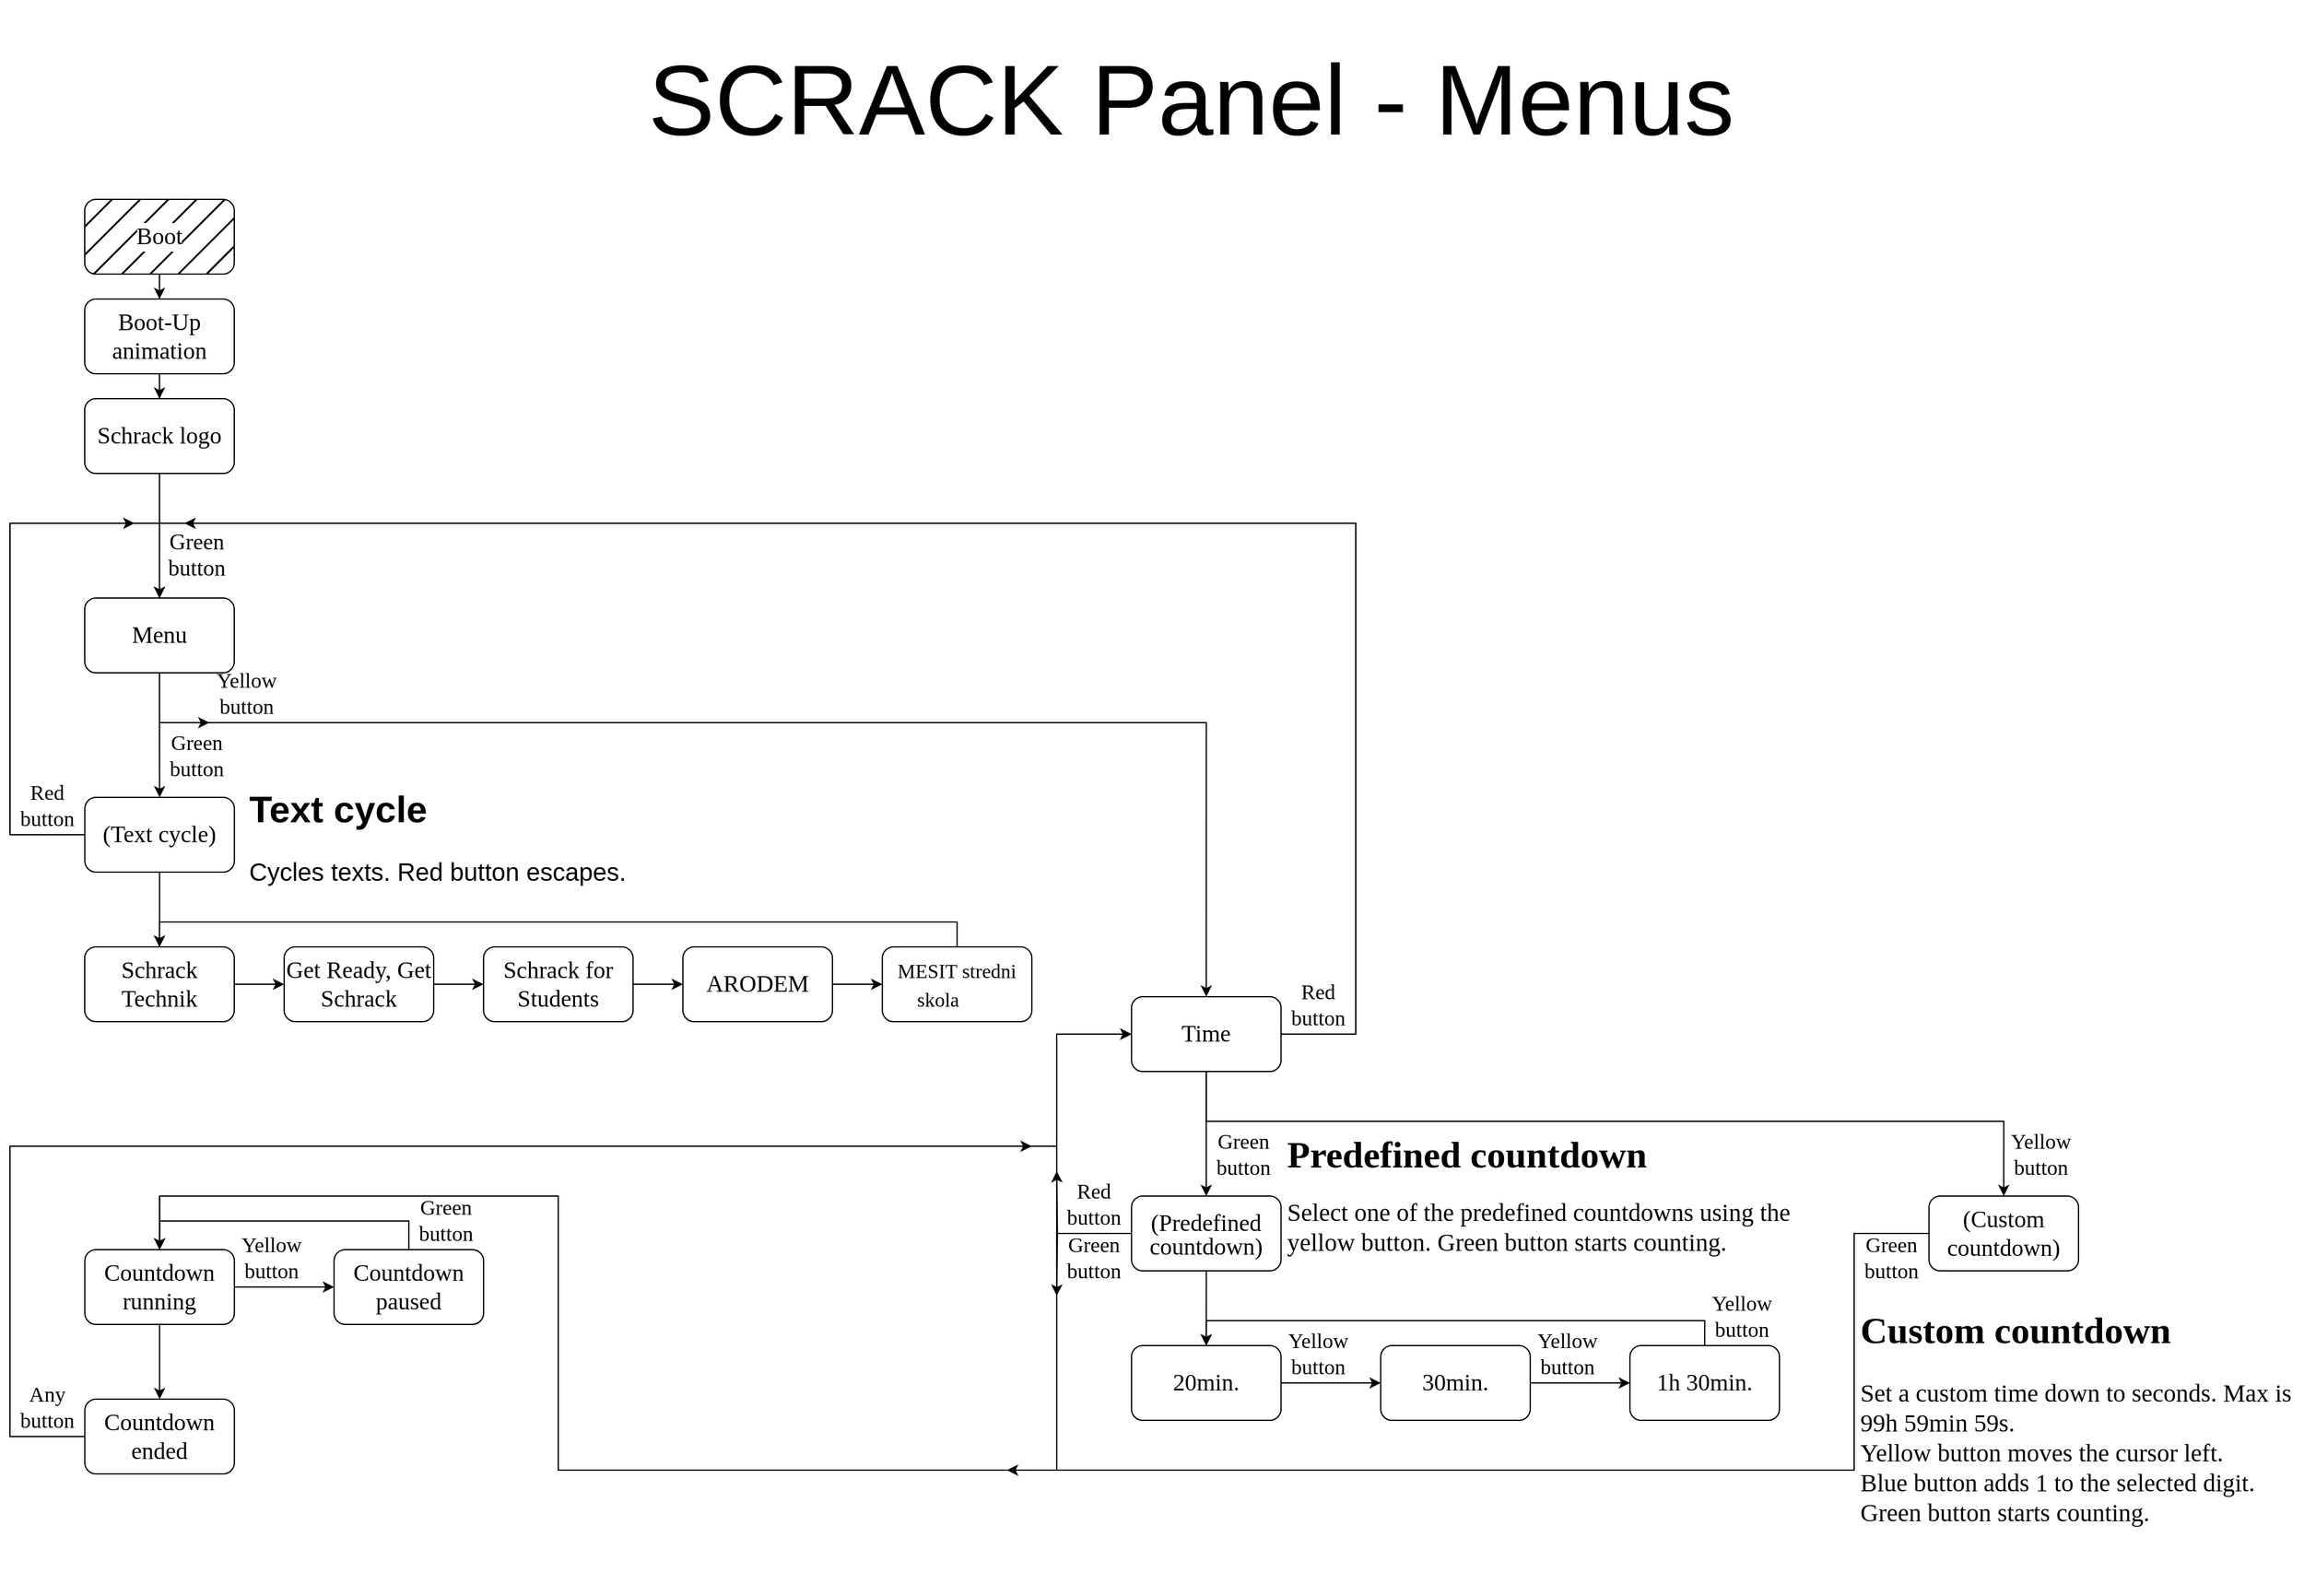 <mxfile version="24.7.8">
  <diagram name="Page-1" id="lZkYZWWbAsyIuiQFKM4K">
    <mxGraphModel dx="5791" dy="2756" grid="1" gridSize="10" guides="1" tooltips="1" connect="1" arrows="1" fold="1" page="1" pageScale="1" pageWidth="827" pageHeight="1169" math="0" shadow="0">
      <root>
        <mxCell id="0" />
        <mxCell id="1" parent="0" />
        <mxCell id="bQgNJdxP3mcHZ6mBozeN-73" style="edgeStyle=orthogonalEdgeStyle;rounded=0;orthogonalLoop=1;jettySize=auto;html=1;entryX=0.5;entryY=0;entryDx=0;entryDy=0;exitX=0;exitY=0.5;exitDx=0;exitDy=0;" edge="1" parent="1" source="bQgNJdxP3mcHZ6mBozeN-86" target="bQgNJdxP3mcHZ6mBozeN-100">
          <mxGeometry relative="1" as="geometry">
            <mxPoint x="-1849.2" y="489.84" as="sourcePoint" />
            <Array as="points">
              <mxPoint x="-2029.94" y="70" />
              <mxPoint x="-2029.94" y="-180" />
              <mxPoint x="-1909.94" y="-180" />
            </Array>
          </mxGeometry>
        </mxCell>
        <mxCell id="bQgNJdxP3mcHZ6mBozeN-74" style="edgeStyle=orthogonalEdgeStyle;rounded=0;orthogonalLoop=1;jettySize=auto;html=1;fontFamily=Consolas;" edge="1" parent="1" source="bQgNJdxP3mcHZ6mBozeN-75" target="bQgNJdxP3mcHZ6mBozeN-96">
          <mxGeometry relative="1" as="geometry" />
        </mxCell>
        <mxCell id="bQgNJdxP3mcHZ6mBozeN-75" value="&lt;font style=&quot;font-size: 19px;&quot;&gt;Boot&lt;/font&gt;" style="rounded=1;whiteSpace=wrap;html=1;fillColor=#000000;fontFamily=Consolas;glass=0;fillStyle=hatch;labelBackgroundColor=default;labelBorderColor=none;fontColor=default;fontSize=19;" vertex="1" parent="1">
          <mxGeometry x="-1970" y="-440" width="120" height="60" as="geometry" />
        </mxCell>
        <mxCell id="bQgNJdxP3mcHZ6mBozeN-76" style="edgeStyle=orthogonalEdgeStyle;rounded=0;orthogonalLoop=1;jettySize=auto;html=1;entryX=0.5;entryY=0;entryDx=0;entryDy=0;fontFamily=Consolas;" edge="1" parent="1" source="bQgNJdxP3mcHZ6mBozeN-77" target="bQgNJdxP3mcHZ6mBozeN-100">
          <mxGeometry relative="1" as="geometry">
            <Array as="points" />
          </mxGeometry>
        </mxCell>
        <mxCell id="bQgNJdxP3mcHZ6mBozeN-77" value="Schrack logo" style="rounded=1;whiteSpace=wrap;html=1;fontFamily=Consolas;strokeColor=default;align=center;verticalAlign=middle;fontSize=19;fontColor=default;fillColor=none;fillStyle=auto;gradientColor=none;gradientDirection=south;" vertex="1" parent="1">
          <mxGeometry x="-1970" y="-280" width="120" height="60" as="geometry" />
        </mxCell>
        <mxCell id="bQgNJdxP3mcHZ6mBozeN-78" style="edgeStyle=orthogonalEdgeStyle;rounded=0;orthogonalLoop=1;jettySize=auto;html=1;entryX=0.5;entryY=0;entryDx=0;entryDy=0;" edge="1" parent="1" source="bQgNJdxP3mcHZ6mBozeN-84" target="bQgNJdxP3mcHZ6mBozeN-121">
          <mxGeometry relative="1" as="geometry">
            <Array as="points">
              <mxPoint x="-1069.94" y="430" />
              <mxPoint x="-1069.94" y="430" />
            </Array>
          </mxGeometry>
        </mxCell>
        <mxCell id="bQgNJdxP3mcHZ6mBozeN-79" style="edgeStyle=orthogonalEdgeStyle;rounded=0;orthogonalLoop=1;jettySize=auto;html=1;entryX=0;entryY=0.5;entryDx=0;entryDy=0;" edge="1" parent="1" source="bQgNJdxP3mcHZ6mBozeN-84" target="bQgNJdxP3mcHZ6mBozeN-104">
          <mxGeometry relative="1" as="geometry">
            <Array as="points">
              <mxPoint x="-1189.94" y="390" />
              <mxPoint x="-1189.94" y="230" />
            </Array>
          </mxGeometry>
        </mxCell>
        <mxCell id="bQgNJdxP3mcHZ6mBozeN-80" style="edgeStyle=orthogonalEdgeStyle;rounded=0;orthogonalLoop=1;jettySize=auto;html=1;entryX=0.5;entryY=0;entryDx=0;entryDy=0;" edge="1" parent="1" source="bQgNJdxP3mcHZ6mBozeN-84" target="bQgNJdxP3mcHZ6mBozeN-134">
          <mxGeometry relative="1" as="geometry">
            <Array as="points">
              <mxPoint x="-1190" y="390" />
              <mxPoint x="-1190" y="580" />
              <mxPoint x="-1590" y="580" />
              <mxPoint x="-1590" y="360" />
              <mxPoint x="-1910" y="360" />
            </Array>
          </mxGeometry>
        </mxCell>
        <mxCell id="bQgNJdxP3mcHZ6mBozeN-81" style="edgeStyle=orthogonalEdgeStyle;rounded=0;orthogonalLoop=1;jettySize=auto;html=1;" edge="1" parent="1" source="bQgNJdxP3mcHZ6mBozeN-84">
          <mxGeometry relative="1" as="geometry">
            <mxPoint x="-1189.94" y="440" as="targetPoint" />
          </mxGeometry>
        </mxCell>
        <mxCell id="bQgNJdxP3mcHZ6mBozeN-82" style="edgeStyle=orthogonalEdgeStyle;rounded=0;orthogonalLoop=1;jettySize=auto;html=1;" edge="1" parent="1" source="bQgNJdxP3mcHZ6mBozeN-84">
          <mxGeometry relative="1" as="geometry">
            <mxPoint x="-1189.94" y="340" as="targetPoint" />
          </mxGeometry>
        </mxCell>
        <mxCell id="bQgNJdxP3mcHZ6mBozeN-83" style="edgeStyle=orthogonalEdgeStyle;rounded=0;orthogonalLoop=1;jettySize=auto;html=1;" edge="1" parent="1" source="bQgNJdxP3mcHZ6mBozeN-84">
          <mxGeometry relative="1" as="geometry">
            <mxPoint x="-1229.94" y="580" as="targetPoint" />
            <Array as="points">
              <mxPoint x="-1189.94" y="390" />
              <mxPoint x="-1189.94" y="580" />
            </Array>
          </mxGeometry>
        </mxCell>
        <mxCell id="bQgNJdxP3mcHZ6mBozeN-84" value="&lt;p style=&quot;line-height: 100%; font-size: 19px;&quot;&gt;(Predefined countdown)&lt;/p&gt;" style="rounded=1;whiteSpace=wrap;html=1;fontFamily=Consolas;fillStyle=auto;strokeColor=default;align=center;verticalAlign=middle;fontSize=19;fontColor=default;fillColor=none;gradientColor=none;gradientDirection=south;" vertex="1" parent="1">
          <mxGeometry x="-1129.94" y="360" width="120" height="60" as="geometry" />
        </mxCell>
        <mxCell id="bQgNJdxP3mcHZ6mBozeN-85" style="edgeStyle=orthogonalEdgeStyle;rounded=0;orthogonalLoop=1;jettySize=auto;html=1;" edge="1" parent="1" source="bQgNJdxP3mcHZ6mBozeN-86">
          <mxGeometry relative="1" as="geometry">
            <mxPoint x="-1930" y="-180" as="targetPoint" />
            <Array as="points">
              <mxPoint x="-2029.94" y="70" />
              <mxPoint x="-2029.94" y="-180" />
            </Array>
          </mxGeometry>
        </mxCell>
        <mxCell id="bQgNJdxP3mcHZ6mBozeN-86" value="(Text cycle)" style="rounded=1;whiteSpace=wrap;html=1;fontFamily=Consolas;strokeColor=default;align=center;verticalAlign=middle;fontSize=19;fontColor=default;fillColor=none;fillStyle=auto;gradientColor=none;gradientDirection=south;" vertex="1" parent="1">
          <mxGeometry x="-1969.91" y="40" width="120" height="60" as="geometry" />
        </mxCell>
        <mxCell id="bQgNJdxP3mcHZ6mBozeN-87" style="edgeStyle=orthogonalEdgeStyle;rounded=0;orthogonalLoop=1;jettySize=auto;html=1;entryX=0;entryY=0.5;entryDx=0;entryDy=0;" edge="1" parent="1" source="bQgNJdxP3mcHZ6mBozeN-88" target="bQgNJdxP3mcHZ6mBozeN-90">
          <mxGeometry relative="1" as="geometry" />
        </mxCell>
        <mxCell id="bQgNJdxP3mcHZ6mBozeN-88" value="&lt;div style=&quot;font-size: 19px;&quot;&gt;Schrack Technik&lt;/div&gt;" style="rounded=1;whiteSpace=wrap;html=1;fontFamily=Consolas;strokeColor=default;align=center;verticalAlign=middle;fontSize=19;fontColor=default;fillColor=none;fillStyle=auto;gradientColor=none;gradientDirection=south;" vertex="1" parent="1">
          <mxGeometry x="-1970" y="160" width="120" height="60" as="geometry" />
        </mxCell>
        <mxCell id="bQgNJdxP3mcHZ6mBozeN-89" style="edgeStyle=orthogonalEdgeStyle;rounded=0;orthogonalLoop=1;jettySize=auto;html=1;entryX=0;entryY=0.5;entryDx=0;entryDy=0;" edge="1" parent="1" source="bQgNJdxP3mcHZ6mBozeN-90" target="bQgNJdxP3mcHZ6mBozeN-92">
          <mxGeometry relative="1" as="geometry" />
        </mxCell>
        <mxCell id="bQgNJdxP3mcHZ6mBozeN-90" value="Get Ready, Get Schrack" style="rounded=1;whiteSpace=wrap;html=1;fontFamily=Consolas;strokeColor=default;align=center;verticalAlign=middle;fontSize=19;fontColor=default;fillColor=none;fillStyle=auto;gradientColor=none;gradientDirection=south;" vertex="1" parent="1">
          <mxGeometry x="-1809.94" y="160" width="120" height="60" as="geometry" />
        </mxCell>
        <mxCell id="bQgNJdxP3mcHZ6mBozeN-91" style="edgeStyle=orthogonalEdgeStyle;rounded=0;orthogonalLoop=1;jettySize=auto;html=1;entryX=0;entryY=0.5;entryDx=0;entryDy=0;" edge="1" parent="1" source="bQgNJdxP3mcHZ6mBozeN-92" target="bQgNJdxP3mcHZ6mBozeN-94">
          <mxGeometry relative="1" as="geometry">
            <mxPoint x="-1890" y="400" as="targetPoint" />
          </mxGeometry>
        </mxCell>
        <mxCell id="bQgNJdxP3mcHZ6mBozeN-92" value="&lt;div style=&quot;font-size: 19px;&quot;&gt;&lt;span style=&quot;background-color: initial; font-size: 19px;&quot;&gt;Schrack for Students&lt;/span&gt;&lt;/div&gt;" style="rounded=1;whiteSpace=wrap;html=1;fontFamily=Consolas;strokeColor=default;align=center;verticalAlign=middle;fontSize=19;fontColor=default;fillColor=none;fillStyle=auto;gradientColor=none;gradientDirection=south;" vertex="1" parent="1">
          <mxGeometry x="-1649.94" y="160" width="120" height="60" as="geometry" />
        </mxCell>
        <mxCell id="bQgNJdxP3mcHZ6mBozeN-93" style="edgeStyle=orthogonalEdgeStyle;rounded=0;orthogonalLoop=1;jettySize=auto;html=1;entryX=0;entryY=0.5;entryDx=0;entryDy=0;" edge="1" parent="1" source="bQgNJdxP3mcHZ6mBozeN-94" target="bQgNJdxP3mcHZ6mBozeN-108">
          <mxGeometry relative="1" as="geometry">
            <mxPoint x="-1329.94" y="190" as="targetPoint" />
          </mxGeometry>
        </mxCell>
        <mxCell id="bQgNJdxP3mcHZ6mBozeN-94" value="&lt;div style=&quot;font-size: 19px;&quot;&gt;&lt;span style=&quot;background-color: initial; font-size: 19px;&quot;&gt;ARODEM&lt;/span&gt;&lt;br style=&quot;font-size: 19px;&quot;&gt;&lt;/div&gt;" style="rounded=1;whiteSpace=wrap;html=1;fontFamily=Consolas;strokeColor=default;align=center;verticalAlign=middle;fontSize=19;fontColor=default;fillColor=none;fillStyle=auto;gradientColor=none;gradientDirection=south;" vertex="1" parent="1">
          <mxGeometry x="-1489.94" y="160" width="120" height="60" as="geometry" />
        </mxCell>
        <mxCell id="bQgNJdxP3mcHZ6mBozeN-95" style="edgeStyle=orthogonalEdgeStyle;rounded=0;orthogonalLoop=1;jettySize=auto;html=1;entryX=0.5;entryY=0;entryDx=0;entryDy=0;fontFamily=Consolas;" edge="1" parent="1" source="bQgNJdxP3mcHZ6mBozeN-96" target="bQgNJdxP3mcHZ6mBozeN-77">
          <mxGeometry relative="1" as="geometry" />
        </mxCell>
        <mxCell id="bQgNJdxP3mcHZ6mBozeN-96" value="Boot-Up animation" style="rounded=1;whiteSpace=wrap;html=1;fontFamily=Consolas;fillColor=none;fillStyle=auto;strokeColor=default;align=center;verticalAlign=middle;fontSize=19;fontColor=default;gradientColor=none;gradientDirection=south;" vertex="1" parent="1">
          <mxGeometry x="-1970" y="-360" width="120" height="60" as="geometry" />
        </mxCell>
        <mxCell id="bQgNJdxP3mcHZ6mBozeN-97" style="edgeStyle=orthogonalEdgeStyle;rounded=0;orthogonalLoop=1;jettySize=auto;html=1;entryX=0.5;entryY=0;entryDx=0;entryDy=0;fontFamily=Consolas;" edge="1" parent="1" source="bQgNJdxP3mcHZ6mBozeN-100" target="bQgNJdxP3mcHZ6mBozeN-86">
          <mxGeometry relative="1" as="geometry">
            <mxPoint x="-1149.94" y="120" as="targetPoint" />
            <Array as="points">
              <mxPoint x="-1909.94" y="-10" />
              <mxPoint x="-1909.94" y="-10" />
            </Array>
          </mxGeometry>
        </mxCell>
        <mxCell id="bQgNJdxP3mcHZ6mBozeN-98" style="edgeStyle=orthogonalEdgeStyle;rounded=0;orthogonalLoop=1;jettySize=auto;html=1;entryX=0.5;entryY=0;entryDx=0;entryDy=0;fontFamily=Consolas;" edge="1" parent="1" source="bQgNJdxP3mcHZ6mBozeN-100" target="bQgNJdxP3mcHZ6mBozeN-104">
          <mxGeometry relative="1" as="geometry">
            <Array as="points">
              <mxPoint x="-1909.94" y="-20" />
              <mxPoint x="-1069.94" y="-20" />
            </Array>
          </mxGeometry>
        </mxCell>
        <mxCell id="bQgNJdxP3mcHZ6mBozeN-99" style="edgeStyle=orthogonalEdgeStyle;rounded=0;orthogonalLoop=1;jettySize=auto;html=1;" edge="1" parent="1" source="bQgNJdxP3mcHZ6mBozeN-100">
          <mxGeometry relative="1" as="geometry">
            <mxPoint x="-1869.94" y="-20" as="targetPoint" />
            <Array as="points">
              <mxPoint x="-1909.94" y="-20" />
            </Array>
          </mxGeometry>
        </mxCell>
        <mxCell id="bQgNJdxP3mcHZ6mBozeN-100" value="Menu" style="rounded=1;whiteSpace=wrap;html=1;fontFamily=Consolas;strokeColor=default;align=center;verticalAlign=middle;fontSize=19;fontColor=default;fillColor=none;fillStyle=auto;gradientColor=none;gradientDirection=south;" vertex="1" parent="1">
          <mxGeometry x="-1970" y="-120" width="120" height="60" as="geometry" />
        </mxCell>
        <mxCell id="bQgNJdxP3mcHZ6mBozeN-101" style="edgeStyle=orthogonalEdgeStyle;rounded=0;orthogonalLoop=1;jettySize=auto;html=1;entryX=0.5;entryY=0;entryDx=0;entryDy=0;" edge="1" parent="1" source="bQgNJdxP3mcHZ6mBozeN-104" target="bQgNJdxP3mcHZ6mBozeN-100">
          <mxGeometry relative="1" as="geometry">
            <Array as="points">
              <mxPoint x="-949.94" y="230" />
              <mxPoint x="-949.94" y="-180" />
              <mxPoint x="-1909.94" y="-180" />
            </Array>
          </mxGeometry>
        </mxCell>
        <mxCell id="bQgNJdxP3mcHZ6mBozeN-102" style="edgeStyle=orthogonalEdgeStyle;rounded=0;orthogonalLoop=1;jettySize=auto;html=1;entryX=0.5;entryY=0;entryDx=0;entryDy=0;" edge="1" parent="1" source="bQgNJdxP3mcHZ6mBozeN-104" target="bQgNJdxP3mcHZ6mBozeN-84">
          <mxGeometry relative="1" as="geometry" />
        </mxCell>
        <mxCell id="bQgNJdxP3mcHZ6mBozeN-103" style="edgeStyle=orthogonalEdgeStyle;rounded=0;orthogonalLoop=1;jettySize=auto;html=1;" edge="1" parent="1" source="bQgNJdxP3mcHZ6mBozeN-104">
          <mxGeometry relative="1" as="geometry">
            <mxPoint x="-1890" y="-180" as="targetPoint" />
            <Array as="points">
              <mxPoint x="-949.94" y="230" />
              <mxPoint x="-949.94" y="-180" />
            </Array>
          </mxGeometry>
        </mxCell>
        <mxCell id="bQgNJdxP3mcHZ6mBozeN-104" value="Time" style="rounded=1;whiteSpace=wrap;html=1;fontFamily=Consolas;fillStyle=auto;strokeColor=default;align=center;verticalAlign=middle;fontSize=19;fontColor=default;fillColor=none;gradientColor=none;gradientDirection=south;" vertex="1" parent="1">
          <mxGeometry x="-1129.94" y="200" width="120" height="60" as="geometry" />
        </mxCell>
        <mxCell id="bQgNJdxP3mcHZ6mBozeN-105" value="&lt;h1 style=&quot;font-size: 30px;&quot;&gt;&lt;font style=&quot;font-size: 30px;&quot;&gt;Custom countdown&lt;/font&gt;&lt;/h1&gt;&lt;span style=&quot;text-align: center; font-size: 20px;&quot;&gt;&lt;font style=&quot;font-size: 20px;&quot;&gt;Set a custom time down to seconds. Max is 99h 59min 59s.&lt;br&gt;&lt;/font&gt;&lt;/span&gt;&lt;div style=&quot;font-size: 20px;&quot;&gt;&lt;span style=&quot;text-align: center;&quot;&gt;&lt;font style=&quot;font-size: 20px;&quot;&gt;Yellow button moves the cursor left.&lt;br&gt;Blue button adds 1 to the selected digit.&lt;br&gt;Green button starts counting.&lt;/font&gt;&lt;/span&gt;&lt;/div&gt;" style="text;html=1;strokeColor=none;fillColor=none;spacing=5;spacingTop=-20;whiteSpace=wrap;overflow=hidden;rounded=0;fontFamily=Consolas;" vertex="1" parent="1">
          <mxGeometry x="-549.94" y="440" width="359.94" height="240" as="geometry" />
        </mxCell>
        <mxCell id="bQgNJdxP3mcHZ6mBozeN-106" style="edgeStyle=orthogonalEdgeStyle;rounded=0;orthogonalLoop=1;jettySize=auto;html=1;entryX=0.5;entryY=0;entryDx=0;entryDy=0;exitX=0.5;exitY=1;exitDx=0;exitDy=0;" edge="1" parent="1" source="bQgNJdxP3mcHZ6mBozeN-86" target="bQgNJdxP3mcHZ6mBozeN-88">
          <mxGeometry relative="1" as="geometry">
            <mxPoint x="-1829.91" y="70" as="sourcePoint" />
            <mxPoint x="-1729.91" y="160" as="targetPoint" />
            <Array as="points" />
          </mxGeometry>
        </mxCell>
        <mxCell id="bQgNJdxP3mcHZ6mBozeN-107" style="edgeStyle=orthogonalEdgeStyle;rounded=0;orthogonalLoop=1;jettySize=auto;html=1;entryX=0.5;entryY=0;entryDx=0;entryDy=0;exitX=0.5;exitY=0;exitDx=0;exitDy=0;" edge="1" parent="1" source="bQgNJdxP3mcHZ6mBozeN-108" target="bQgNJdxP3mcHZ6mBozeN-88">
          <mxGeometry relative="1" as="geometry">
            <mxPoint x="-1269.94" y="160" as="sourcePoint" />
            <Array as="points">
              <mxPoint x="-1269.94" y="140" />
              <mxPoint x="-1909.94" y="140" />
            </Array>
          </mxGeometry>
        </mxCell>
        <mxCell id="bQgNJdxP3mcHZ6mBozeN-108" value="&lt;div style=&quot;&quot;&gt;&lt;span style=&quot;background-color: initial;&quot;&gt;&lt;font style=&quot;font-size: 16px;&quot;&gt;MESIT stredni skola&lt;span style=&quot;white-space: pre;&quot;&gt;&#x9;&lt;/span&gt;&lt;/font&gt;&lt;/span&gt;&lt;br style=&quot;font-size: 19px;&quot;&gt;&lt;/div&gt;" style="rounded=1;whiteSpace=wrap;html=1;fontFamily=Consolas;strokeColor=default;align=center;verticalAlign=middle;fontSize=19;fontColor=default;fillColor=none;fillStyle=auto;gradientColor=none;gradientDirection=south;" vertex="1" parent="1">
          <mxGeometry x="-1329.91" y="160" width="120" height="60" as="geometry" />
        </mxCell>
        <mxCell id="bQgNJdxP3mcHZ6mBozeN-109" value="&lt;h1 style=&quot;margin-top: 0px;&quot;&gt;&lt;font style=&quot;font-size: 30px;&quot;&gt;Text cycle&lt;/font&gt;&lt;/h1&gt;&lt;p style=&quot;font-size: 20px;&quot;&gt;Cycles texts.&amp;nbsp;&lt;span style=&quot;background-color: initial;&quot;&gt;Red button escapes.&lt;/span&gt;&lt;/p&gt;" style="text;html=1;whiteSpace=wrap;overflow=hidden;rounded=0;" vertex="1" parent="1">
          <mxGeometry x="-1840" y="25" width="430" height="90" as="geometry" />
        </mxCell>
        <mxCell id="bQgNJdxP3mcHZ6mBozeN-110" value="&lt;div style=&quot;font-size: 17px;&quot;&gt;Red button&lt;/div&gt;" style="text;html=1;strokeColor=none;fillColor=none;align=center;verticalAlign=bottom;whiteSpace=wrap;rounded=0;fontFamily=Consolas;fontSize=17;fontColor=default;" vertex="1" parent="1">
          <mxGeometry x="-2030" y="40" width="60" height="30" as="geometry" />
        </mxCell>
        <mxCell id="bQgNJdxP3mcHZ6mBozeN-111" value="&lt;div&gt;Red button&lt;/div&gt;" style="text;html=1;strokeColor=none;fillColor=none;align=center;verticalAlign=bottom;whiteSpace=wrap;rounded=0;fontFamily=Consolas;fontSize=17;fontColor=default;" vertex="1" parent="1">
          <mxGeometry x="-1009.94" y="200" width="60" height="30" as="geometry" />
        </mxCell>
        <mxCell id="bQgNJdxP3mcHZ6mBozeN-112" value="&lt;div style=&quot;font-size: 18px;&quot;&gt;Green button&lt;/div&gt;" style="text;html=1;strokeColor=none;fillColor=none;align=center;verticalAlign=bottom;whiteSpace=wrap;rounded=0;fontFamily=Consolas;fontSize=17;horizontal=1;fontColor=default;" vertex="1" parent="1">
          <mxGeometry x="-1909.94" y="-160" width="59.94" height="30" as="geometry" />
        </mxCell>
        <mxCell id="bQgNJdxP3mcHZ6mBozeN-113" value="&lt;div&gt;Green button&lt;/div&gt;" style="text;html=1;strokeColor=none;fillColor=none;align=center;verticalAlign=bottom;whiteSpace=wrap;rounded=0;fontFamily=Consolas;fontSize=17;fontColor=default;" vertex="1" parent="1">
          <mxGeometry x="-1909.91" width="60" height="30" as="geometry" />
        </mxCell>
        <mxCell id="bQgNJdxP3mcHZ6mBozeN-114" value="&lt;div&gt;Yellow button&lt;/div&gt;" style="text;html=1;strokeColor=none;fillColor=none;align=center;verticalAlign=bottom;whiteSpace=wrap;rounded=0;fontFamily=Consolas;fontSize=17;fontColor=default;" vertex="1" parent="1">
          <mxGeometry x="-1869.94" y="-50" width="60" height="30" as="geometry" />
        </mxCell>
        <mxCell id="bQgNJdxP3mcHZ6mBozeN-115" value="&lt;div&gt;Green button&lt;/div&gt;" style="text;html=1;strokeColor=none;fillColor=none;align=center;verticalAlign=bottom;whiteSpace=wrap;rounded=0;fontFamily=Consolas;fontSize=17;fontColor=default;" vertex="1" parent="1">
          <mxGeometry x="-1069.94" y="320" width="60" height="30" as="geometry" />
        </mxCell>
        <mxCell id="bQgNJdxP3mcHZ6mBozeN-116" style="edgeStyle=orthogonalEdgeStyle;rounded=0;orthogonalLoop=1;jettySize=auto;html=1;entryX=0.5;entryY=0;entryDx=0;entryDy=0;" edge="1" parent="1" source="bQgNJdxP3mcHZ6mBozeN-117" target="bQgNJdxP3mcHZ6mBozeN-134">
          <mxGeometry relative="1" as="geometry">
            <Array as="points">
              <mxPoint x="-550" y="390" />
              <mxPoint x="-550" y="580" />
              <mxPoint x="-1590" y="580" />
              <mxPoint x="-1590" y="360" />
              <mxPoint x="-1910" y="360" />
            </Array>
          </mxGeometry>
        </mxCell>
        <mxCell id="bQgNJdxP3mcHZ6mBozeN-117" value="(Custom countdown)" style="rounded=1;whiteSpace=wrap;html=1;fontFamily=Consolas;fillStyle=auto;strokeColor=default;align=center;verticalAlign=middle;fontSize=19;fontColor=default;fillColor=none;gradientColor=none;gradientDirection=south;" vertex="1" parent="1">
          <mxGeometry x="-489.94" y="360" width="120" height="60" as="geometry" />
        </mxCell>
        <mxCell id="bQgNJdxP3mcHZ6mBozeN-118" value="&lt;div&gt;Yellow button&lt;/div&gt;" style="text;html=1;strokeColor=none;fillColor=none;align=center;verticalAlign=bottom;whiteSpace=wrap;rounded=0;fontFamily=Consolas;fontSize=17;fontColor=default;" vertex="1" parent="1">
          <mxGeometry x="-429.94" y="320" width="60" height="30" as="geometry" />
        </mxCell>
        <mxCell id="bQgNJdxP3mcHZ6mBozeN-119" style="edgeStyle=orthogonalEdgeStyle;rounded=0;orthogonalLoop=1;jettySize=auto;html=1;entryX=0.5;entryY=0;entryDx=0;entryDy=0;" edge="1" parent="1" source="bQgNJdxP3mcHZ6mBozeN-104" target="bQgNJdxP3mcHZ6mBozeN-117">
          <mxGeometry relative="1" as="geometry">
            <Array as="points">
              <mxPoint x="-1070" y="300" />
              <mxPoint x="-430" y="300" />
            </Array>
          </mxGeometry>
        </mxCell>
        <mxCell id="bQgNJdxP3mcHZ6mBozeN-120" style="edgeStyle=orthogonalEdgeStyle;rounded=0;orthogonalLoop=1;jettySize=auto;html=1;entryX=0;entryY=0.5;entryDx=0;entryDy=0;" edge="1" parent="1" source="bQgNJdxP3mcHZ6mBozeN-121" target="bQgNJdxP3mcHZ6mBozeN-123">
          <mxGeometry relative="1" as="geometry" />
        </mxCell>
        <mxCell id="bQgNJdxP3mcHZ6mBozeN-121" value="20min." style="rounded=1;whiteSpace=wrap;html=1;fontFamily=Consolas;fillStyle=auto;strokeColor=default;align=center;verticalAlign=middle;fontSize=19;fontColor=default;fillColor=none;gradientColor=none;gradientDirection=south;" vertex="1" parent="1">
          <mxGeometry x="-1129.94" y="480" width="120" height="60" as="geometry" />
        </mxCell>
        <mxCell id="bQgNJdxP3mcHZ6mBozeN-122" style="edgeStyle=orthogonalEdgeStyle;rounded=0;orthogonalLoop=1;jettySize=auto;html=1;entryX=0;entryY=0.5;entryDx=0;entryDy=0;" edge="1" parent="1" source="bQgNJdxP3mcHZ6mBozeN-123" target="bQgNJdxP3mcHZ6mBozeN-125">
          <mxGeometry relative="1" as="geometry" />
        </mxCell>
        <mxCell id="bQgNJdxP3mcHZ6mBozeN-123" value="30min." style="rounded=1;whiteSpace=wrap;html=1;fontFamily=Consolas;fillStyle=auto;strokeColor=default;align=center;verticalAlign=middle;fontSize=19;fontColor=default;fillColor=none;gradientColor=none;gradientDirection=south;" vertex="1" parent="1">
          <mxGeometry x="-929.94" y="480" width="120" height="60" as="geometry" />
        </mxCell>
        <mxCell id="bQgNJdxP3mcHZ6mBozeN-124" style="edgeStyle=orthogonalEdgeStyle;rounded=0;orthogonalLoop=1;jettySize=auto;html=1;entryX=0.5;entryY=0;entryDx=0;entryDy=0;exitX=0.5;exitY=0;exitDx=0;exitDy=0;" edge="1" parent="1" source="bQgNJdxP3mcHZ6mBozeN-125" target="bQgNJdxP3mcHZ6mBozeN-121">
          <mxGeometry relative="1" as="geometry">
            <Array as="points">
              <mxPoint x="-669.94" y="460" />
              <mxPoint x="-1069.94" y="460" />
            </Array>
          </mxGeometry>
        </mxCell>
        <mxCell id="bQgNJdxP3mcHZ6mBozeN-125" value="1h 30min." style="rounded=1;whiteSpace=wrap;html=1;fontFamily=Consolas;fillStyle=auto;strokeColor=default;align=center;verticalAlign=middle;fontSize=19;fontColor=default;fillColor=none;gradientColor=none;gradientDirection=south;" vertex="1" parent="1">
          <mxGeometry x="-729.94" y="480" width="120" height="60" as="geometry" />
        </mxCell>
        <mxCell id="bQgNJdxP3mcHZ6mBozeN-126" value="&lt;div&gt;Yellow button&lt;/div&gt;" style="text;html=1;strokeColor=none;fillColor=none;align=center;verticalAlign=bottom;whiteSpace=wrap;rounded=0;fontFamily=Consolas;fontSize=17;fontColor=default;" vertex="1" parent="1">
          <mxGeometry x="-1009.94" y="480" width="60" height="30" as="geometry" />
        </mxCell>
        <mxCell id="bQgNJdxP3mcHZ6mBozeN-127" value="&lt;div&gt;Yellow button&lt;/div&gt;" style="text;html=1;strokeColor=none;fillColor=none;align=center;verticalAlign=bottom;whiteSpace=wrap;rounded=0;fontFamily=Consolas;fontSize=17;fontColor=default;" vertex="1" parent="1">
          <mxGeometry x="-809.94" y="480" width="60" height="30" as="geometry" />
        </mxCell>
        <mxCell id="bQgNJdxP3mcHZ6mBozeN-128" value="&lt;div&gt;Yellow button&lt;/div&gt;" style="text;html=1;strokeColor=none;fillColor=none;align=center;verticalAlign=bottom;whiteSpace=wrap;rounded=0;fontFamily=Consolas;fontSize=17;fontColor=default;" vertex="1" parent="1">
          <mxGeometry x="-669.94" y="450" width="60" height="30" as="geometry" />
        </mxCell>
        <mxCell id="bQgNJdxP3mcHZ6mBozeN-129" value="&lt;div&gt;Red button&lt;/div&gt;" style="text;html=1;strokeColor=none;fillColor=none;align=center;verticalAlign=bottom;whiteSpace=wrap;rounded=0;fontFamily=Consolas;fontSize=17;fontColor=default;" vertex="1" parent="1">
          <mxGeometry x="-1189.94" y="360" width="60" height="30" as="geometry" />
        </mxCell>
        <mxCell id="bQgNJdxP3mcHZ6mBozeN-130" value="&lt;h1&gt;&lt;font style=&quot;font-size: 30px;&quot;&gt;Predefined countdown&lt;/font&gt;&lt;/h1&gt;&lt;font style=&quot;font-size: 20px;&quot;&gt;&lt;span style=&quot;text-align: center;&quot;&gt;Select one of the predefined countdowns using the yellow button.&amp;nbsp;&lt;/span&gt;&lt;span style=&quot;text-align: center; background-color: initial;&quot;&gt;Green button starts counting.&lt;/span&gt;&lt;/font&gt;" style="text;html=1;strokeColor=none;fillColor=none;spacing=5;spacingTop=-20;whiteSpace=wrap;overflow=hidden;rounded=0;fontFamily=Consolas;" vertex="1" parent="1">
          <mxGeometry x="-1009.94" y="303" width="440" height="160" as="geometry" />
        </mxCell>
        <mxCell id="bQgNJdxP3mcHZ6mBozeN-131" value="&lt;div&gt;Green button&lt;/div&gt;" style="text;html=1;strokeColor=none;fillColor=none;align=center;verticalAlign=bottom;whiteSpace=wrap;rounded=0;fontFamily=Consolas;fontSize=17;fontColor=default;" vertex="1" parent="1">
          <mxGeometry x="-550" y="403" width="60" height="30" as="geometry" />
        </mxCell>
        <mxCell id="bQgNJdxP3mcHZ6mBozeN-132" style="edgeStyle=orthogonalEdgeStyle;rounded=0;orthogonalLoop=1;jettySize=auto;html=1;entryX=0;entryY=0.5;entryDx=0;entryDy=0;" edge="1" parent="1" source="bQgNJdxP3mcHZ6mBozeN-134" target="bQgNJdxP3mcHZ6mBozeN-137">
          <mxGeometry relative="1" as="geometry" />
        </mxCell>
        <mxCell id="bQgNJdxP3mcHZ6mBozeN-133" style="edgeStyle=orthogonalEdgeStyle;rounded=0;orthogonalLoop=1;jettySize=auto;html=1;" edge="1" parent="1" source="bQgNJdxP3mcHZ6mBozeN-134" target="bQgNJdxP3mcHZ6mBozeN-142">
          <mxGeometry relative="1" as="geometry">
            <Array as="points">
              <mxPoint x="-1910" y="490" />
              <mxPoint x="-1910" y="490" />
            </Array>
          </mxGeometry>
        </mxCell>
        <mxCell id="bQgNJdxP3mcHZ6mBozeN-134" value="Countdown running" style="rounded=1;whiteSpace=wrap;html=1;fontFamily=Consolas;fillStyle=auto;strokeColor=default;align=center;verticalAlign=middle;fontSize=19;fontColor=default;fillColor=none;gradientColor=none;gradientDirection=south;" vertex="1" parent="1">
          <mxGeometry x="-1969.91" y="403" width="120" height="60" as="geometry" />
        </mxCell>
        <mxCell id="bQgNJdxP3mcHZ6mBozeN-135" value="&lt;div&gt;Green button&lt;/div&gt;" style="text;html=1;strokeColor=none;fillColor=none;align=center;verticalAlign=bottom;whiteSpace=wrap;rounded=0;fontFamily=Consolas;fontSize=17;fontColor=default;" vertex="1" parent="1">
          <mxGeometry x="-1189.94" y="403" width="60" height="30" as="geometry" />
        </mxCell>
        <mxCell id="bQgNJdxP3mcHZ6mBozeN-136" style="edgeStyle=orthogonalEdgeStyle;rounded=0;orthogonalLoop=1;jettySize=auto;html=1;entryX=0.5;entryY=0;entryDx=0;entryDy=0;" edge="1" parent="1" source="bQgNJdxP3mcHZ6mBozeN-137" target="bQgNJdxP3mcHZ6mBozeN-134">
          <mxGeometry relative="1" as="geometry">
            <Array as="points">
              <mxPoint x="-1710" y="380" />
              <mxPoint x="-1910" y="380" />
            </Array>
          </mxGeometry>
        </mxCell>
        <mxCell id="bQgNJdxP3mcHZ6mBozeN-137" value="Countdown paused" style="rounded=1;whiteSpace=wrap;html=1;fontFamily=Consolas;fillStyle=auto;strokeColor=default;align=center;verticalAlign=middle;fontSize=19;fontColor=default;fillColor=none;gradientColor=none;gradientDirection=south;" vertex="1" parent="1">
          <mxGeometry x="-1769.91" y="403" width="120" height="60" as="geometry" />
        </mxCell>
        <mxCell id="bQgNJdxP3mcHZ6mBozeN-138" value="&lt;div&gt;Green button&lt;/div&gt;" style="text;html=1;strokeColor=none;fillColor=none;align=center;verticalAlign=bottom;whiteSpace=wrap;rounded=0;fontFamily=Consolas;fontSize=17;fontColor=default;" vertex="1" parent="1">
          <mxGeometry x="-1709.91" y="373" width="60" height="30" as="geometry" />
        </mxCell>
        <mxCell id="bQgNJdxP3mcHZ6mBozeN-139" value="&lt;div&gt;Yellow button&lt;/div&gt;" style="text;html=1;strokeColor=none;fillColor=none;align=center;verticalAlign=bottom;whiteSpace=wrap;rounded=0;fontFamily=Consolas;fontSize=17;fontColor=default;" vertex="1" parent="1">
          <mxGeometry x="-1850" y="403" width="60" height="30" as="geometry" />
        </mxCell>
        <mxCell id="bQgNJdxP3mcHZ6mBozeN-140" style="edgeStyle=orthogonalEdgeStyle;rounded=0;orthogonalLoop=1;jettySize=auto;html=1;entryX=0;entryY=0.5;entryDx=0;entryDy=0;" edge="1" parent="1" source="bQgNJdxP3mcHZ6mBozeN-142" target="bQgNJdxP3mcHZ6mBozeN-104">
          <mxGeometry relative="1" as="geometry">
            <Array as="points">
              <mxPoint x="-2030" y="553" />
              <mxPoint x="-2030" y="320" />
              <mxPoint x="-1190" y="320" />
              <mxPoint x="-1190" y="230" />
            </Array>
          </mxGeometry>
        </mxCell>
        <mxCell id="bQgNJdxP3mcHZ6mBozeN-141" style="edgeStyle=orthogonalEdgeStyle;rounded=0;orthogonalLoop=1;jettySize=auto;html=1;" edge="1" parent="1" source="bQgNJdxP3mcHZ6mBozeN-142">
          <mxGeometry relative="1" as="geometry">
            <mxPoint x="-1210" y="320" as="targetPoint" />
            <Array as="points">
              <mxPoint x="-2030" y="553" />
              <mxPoint x="-2030" y="320" />
            </Array>
          </mxGeometry>
        </mxCell>
        <mxCell id="bQgNJdxP3mcHZ6mBozeN-142" value="Countdown ended" style="rounded=1;whiteSpace=wrap;html=1;fontFamily=Consolas;fillStyle=auto;strokeColor=default;align=center;verticalAlign=middle;fontSize=19;fontColor=default;fillColor=none;gradientColor=none;gradientDirection=south;" vertex="1" parent="1">
          <mxGeometry x="-1969.91" y="523" width="120" height="60" as="geometry" />
        </mxCell>
        <mxCell id="bQgNJdxP3mcHZ6mBozeN-143" value="&lt;div&gt;Any button&lt;/div&gt;" style="text;html=1;strokeColor=none;fillColor=none;align=center;verticalAlign=bottom;whiteSpace=wrap;rounded=0;fontFamily=Consolas;fontSize=17;fontColor=default;" vertex="1" parent="1">
          <mxGeometry x="-2029.91" y="523" width="60" height="30" as="geometry" />
        </mxCell>
        <mxCell id="bQgNJdxP3mcHZ6mBozeN-144" value="&lt;font style=&quot;font-size: 80px;&quot;&gt;SCRACK Panel - Menus&lt;/font&gt;" style="text;html=1;align=center;verticalAlign=middle;whiteSpace=wrap;rounded=0;" vertex="1" parent="1">
          <mxGeometry x="-1674" y="-600" width="1184" height="160" as="geometry" />
        </mxCell>
      </root>
    </mxGraphModel>
  </diagram>
</mxfile>
